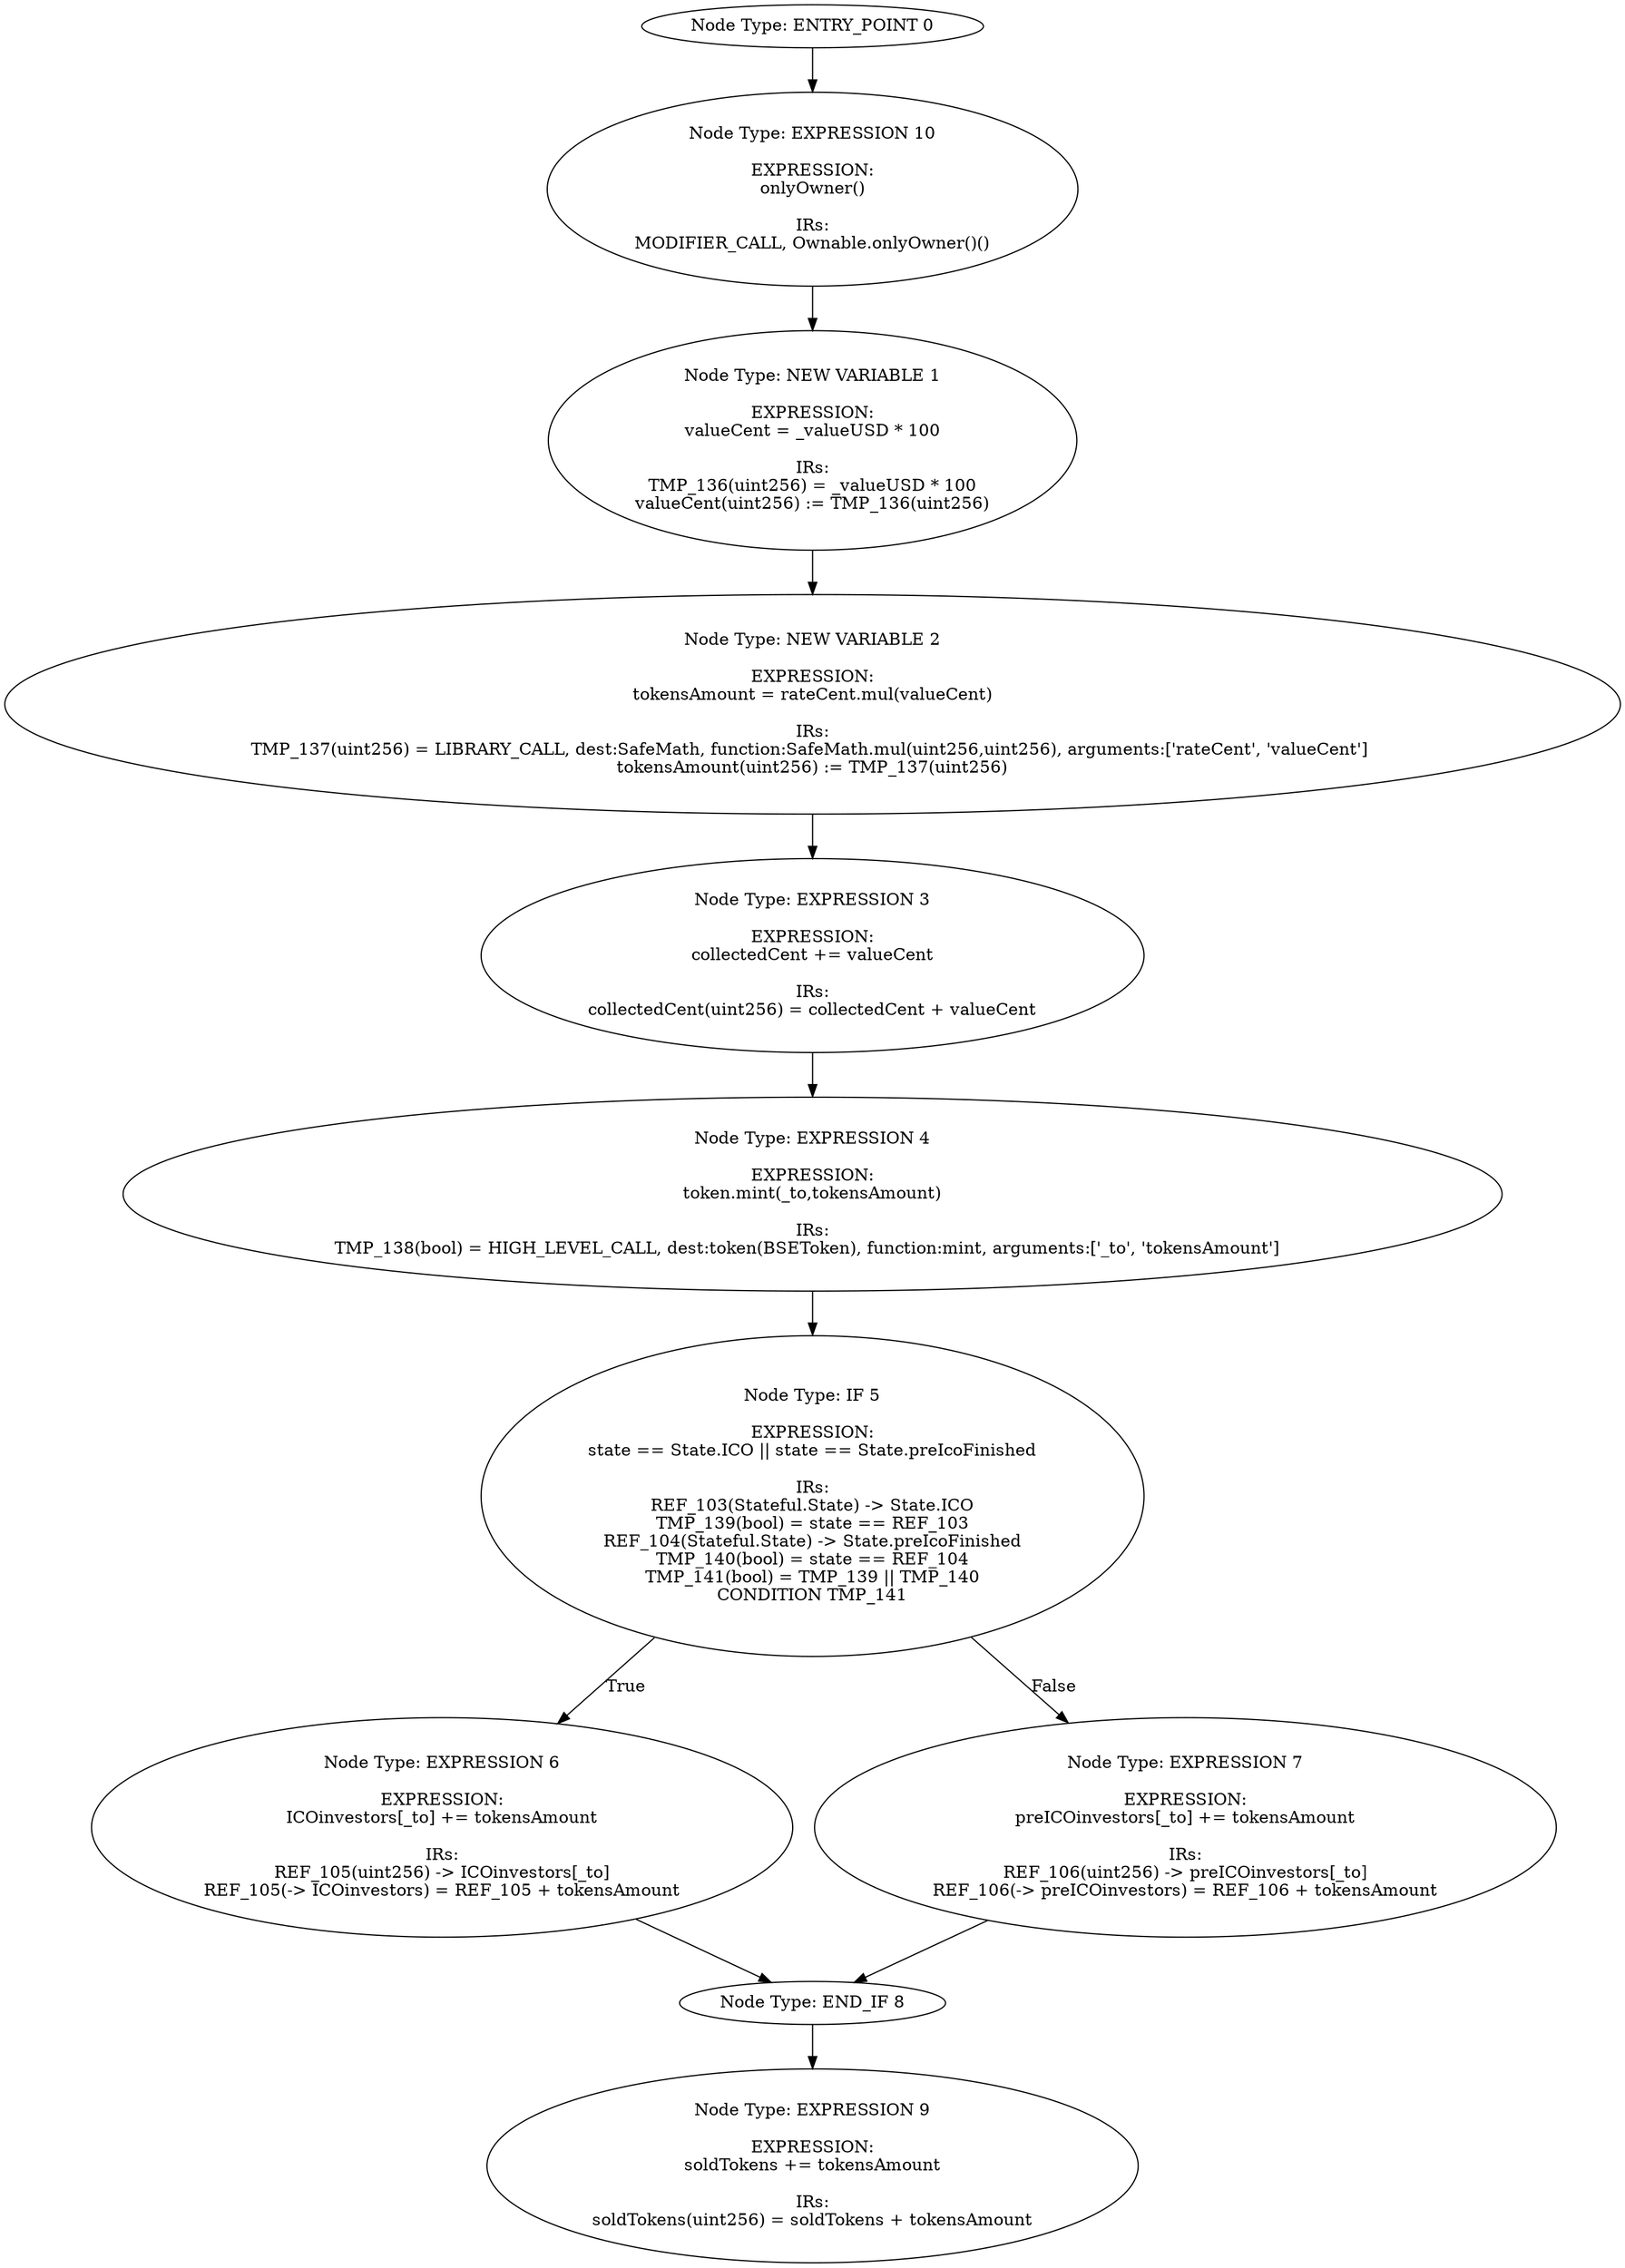 digraph{
0[label="Node Type: ENTRY_POINT 0
"];
0->10;
1[label="Node Type: NEW VARIABLE 1

EXPRESSION:
valueCent = _valueUSD * 100

IRs:
TMP_136(uint256) = _valueUSD * 100
valueCent(uint256) := TMP_136(uint256)"];
1->2;
2[label="Node Type: NEW VARIABLE 2

EXPRESSION:
tokensAmount = rateCent.mul(valueCent)

IRs:
TMP_137(uint256) = LIBRARY_CALL, dest:SafeMath, function:SafeMath.mul(uint256,uint256), arguments:['rateCent', 'valueCent'] 
tokensAmount(uint256) := TMP_137(uint256)"];
2->3;
3[label="Node Type: EXPRESSION 3

EXPRESSION:
collectedCent += valueCent

IRs:
collectedCent(uint256) = collectedCent + valueCent"];
3->4;
4[label="Node Type: EXPRESSION 4

EXPRESSION:
token.mint(_to,tokensAmount)

IRs:
TMP_138(bool) = HIGH_LEVEL_CALL, dest:token(BSEToken), function:mint, arguments:['_to', 'tokensAmount']  "];
4->5;
5[label="Node Type: IF 5

EXPRESSION:
state == State.ICO || state == State.preIcoFinished

IRs:
REF_103(Stateful.State) -> State.ICO
TMP_139(bool) = state == REF_103
REF_104(Stateful.State) -> State.preIcoFinished
TMP_140(bool) = state == REF_104
TMP_141(bool) = TMP_139 || TMP_140
CONDITION TMP_141"];
5->6[label="True"];
5->7[label="False"];
6[label="Node Type: EXPRESSION 6

EXPRESSION:
ICOinvestors[_to] += tokensAmount

IRs:
REF_105(uint256) -> ICOinvestors[_to]
REF_105(-> ICOinvestors) = REF_105 + tokensAmount"];
6->8;
7[label="Node Type: EXPRESSION 7

EXPRESSION:
preICOinvestors[_to] += tokensAmount

IRs:
REF_106(uint256) -> preICOinvestors[_to]
REF_106(-> preICOinvestors) = REF_106 + tokensAmount"];
7->8;
8[label="Node Type: END_IF 8
"];
8->9;
9[label="Node Type: EXPRESSION 9

EXPRESSION:
soldTokens += tokensAmount

IRs:
soldTokens(uint256) = soldTokens + tokensAmount"];
10[label="Node Type: EXPRESSION 10

EXPRESSION:
onlyOwner()

IRs:
MODIFIER_CALL, Ownable.onlyOwner()()"];
10->1;
}

